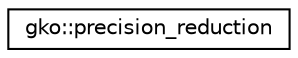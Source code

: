 digraph "Graphical Class Hierarchy"
{
 // INTERACTIVE_SVG=YES
  edge [fontname="Helvetica",fontsize="10",labelfontname="Helvetica",labelfontsize="10"];
  node [fontname="Helvetica",fontsize="10",shape=record];
  rankdir="LR";
  Node1 [label="gko::precision_reduction",height=0.2,width=0.4,color="black", fillcolor="white", style="filled",URL="$classgko_1_1precision__reduction.html",tooltip="This class is used to encode storage precisions of low precision algorithms. "];
}
